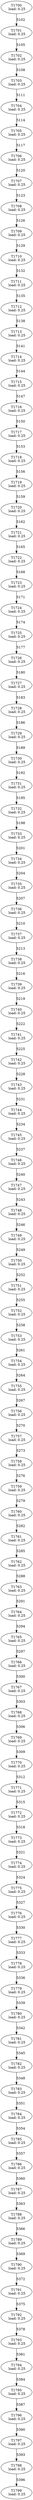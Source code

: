 digraph taskgraph {
	T1700 [label= "T1700\n load: 0.25"];
	T1701 [label= "T1701\n load: 0.25"];
	T1700 -> T1701[label=5102];
	T1702 [label= "T1702\n load: 0.25"];
	T1701 -> T1702[label=5105];
	T1703 [label= "T1703\n load: 0.25"];
	T1702 -> T1703[label=5108];
	T1704 [label= "T1704\n load: 0.25"];
	T1703 -> T1704[label=5111];
	T1705 [label= "T1705\n load: 0.25"];
	T1704 -> T1705[label=5114];
	T1706 [label= "T1706\n load: 0.25"];
	T1705 -> T1706[label=5117];
	T1707 [label= "T1707\n load: 0.25"];
	T1706 -> T1707[label=5120];
	T1708 [label= "T1708\n load: 0.25"];
	T1707 -> T1708[label=5123];
	T1709 [label= "T1709\n load: 0.25"];
	T1708 -> T1709[label=5126];
	T1710 [label= "T1710\n load: 0.25"];
	T1709 -> T1710[label=5129];
	T1711 [label= "T1711\n load: 0.25"];
	T1710 -> T1711[label=5132];
	T1712 [label= "T1712\n load: 0.25"];
	T1711 -> T1712[label=5135];
	T1713 [label= "T1713\n load: 0.25"];
	T1712 -> T1713[label=5138];
	T1714 [label= "T1714\n load: 0.25"];
	T1713 -> T1714[label=5141];
	T1715 [label= "T1715\n load: 0.25"];
	T1714 -> T1715[label=5144];
	T1716 [label= "T1716\n load: 0.25"];
	T1715 -> T1716[label=5147];
	T1717 [label= "T1717\n load: 0.25"];
	T1716 -> T1717[label=5150];
	T1718 [label= "T1718\n load: 0.25"];
	T1717 -> T1718[label=5153];
	T1719 [label= "T1719\n load: 0.25"];
	T1718 -> T1719[label=5156];
	T1720 [label= "T1720\n load: 0.25"];
	T1719 -> T1720[label=5159];
	T1721 [label= "T1721\n load: 0.25"];
	T1720 -> T1721[label=5162];
	T1722 [label= "T1722\n load: 0.25"];
	T1721 -> T1722[label=5165];
	T1723 [label= "T1723\n load: 0.25"];
	T1722 -> T1723[label=5168];
	T1724 [label= "T1724\n load: 0.25"];
	T1723 -> T1724[label=5171];
	T1725 [label= "T1725\n load: 0.25"];
	T1724 -> T1725[label=5174];
	T1726 [label= "T1726\n load: 0.25"];
	T1725 -> T1726[label=5177];
	T1727 [label= "T1727\n load: 0.25"];
	T1726 -> T1727[label=5180];
	T1728 [label= "T1728\n load: 0.25"];
	T1727 -> T1728[label=5183];
	T1729 [label= "T1729\n load: 0.25"];
	T1728 -> T1729[label=5186];
	T1730 [label= "T1730\n load: 0.25"];
	T1729 -> T1730[label=5189];
	T1731 [label= "T1731\n load: 0.25"];
	T1730 -> T1731[label=5192];
	T1732 [label= "T1732\n load: 0.25"];
	T1731 -> T1732[label=5195];
	T1733 [label= "T1733\n load: 0.25"];
	T1732 -> T1733[label=5198];
	T1734 [label= "T1734\n load: 0.25"];
	T1733 -> T1734[label=5201];
	T1735 [label= "T1735\n load: 0.25"];
	T1734 -> T1735[label=5204];
	T1736 [label= "T1736\n load: 0.25"];
	T1735 -> T1736[label=5207];
	T1737 [label= "T1737\n load: 0.25"];
	T1736 -> T1737[label=5210];
	T1738 [label= "T1738\n load: 0.25"];
	T1737 -> T1738[label=5213];
	T1739 [label= "T1739\n load: 0.25"];
	T1738 -> T1739[label=5216];
	T1740 [label= "T1740\n load: 0.25"];
	T1739 -> T1740[label=5219];
	T1741 [label= "T1741\n load: 0.25"];
	T1740 -> T1741[label=5222];
	T1742 [label= "T1742\n load: 0.25"];
	T1741 -> T1742[label=5225];
	T1743 [label= "T1743\n load: 0.25"];
	T1742 -> T1743[label=5228];
	T1744 [label= "T1744\n load: 0.25"];
	T1743 -> T1744[label=5231];
	T1745 [label= "T1745\n load: 0.25"];
	T1744 -> T1745[label=5234];
	T1746 [label= "T1746\n load: 0.25"];
	T1745 -> T1746[label=5237];
	T1747 [label= "T1747\n load: 0.25"];
	T1746 -> T1747[label=5240];
	T1748 [label= "T1748\n load: 0.25"];
	T1747 -> T1748[label=5243];
	T1749 [label= "T1749\n load: 0.25"];
	T1748 -> T1749[label=5246];
	T1750 [label= "T1750\n load: 0.25"];
	T1749 -> T1750[label=5249];
	T1751 [label= "T1751\n load: 0.25"];
	T1750 -> T1751[label=5252];
	T1752 [label= "T1752\n load: 0.25"];
	T1751 -> T1752[label=5255];
	T1753 [label= "T1753\n load: 0.25"];
	T1752 -> T1753[label=5258];
	T1754 [label= "T1754\n load: 0.25"];
	T1753 -> T1754[label=5261];
	T1755 [label= "T1755\n load: 0.25"];
	T1754 -> T1755[label=5264];
	T1756 [label= "T1756\n load: 0.25"];
	T1755 -> T1756[label=5267];
	T1757 [label= "T1757\n load: 0.25"];
	T1756 -> T1757[label=5270];
	T1758 [label= "T1758\n load: 0.25"];
	T1757 -> T1758[label=5273];
	T1759 [label= "T1759\n load: 0.25"];
	T1758 -> T1759[label=5276];
	T1760 [label= "T1760\n load: 0.25"];
	T1759 -> T1760[label=5279];
	T1761 [label= "T1761\n load: 0.25"];
	T1760 -> T1761[label=5282];
	T1762 [label= "T1762\n load: 0.25"];
	T1761 -> T1762[label=5285];
	T1763 [label= "T1763\n load: 0.25"];
	T1762 -> T1763[label=5288];
	T1764 [label= "T1764\n load: 0.25"];
	T1763 -> T1764[label=5291];
	T1765 [label= "T1765\n load: 0.25"];
	T1764 -> T1765[label=5294];
	T1766 [label= "T1766\n load: 0.25"];
	T1765 -> T1766[label=5297];
	T1767 [label= "T1767\n load: 0.25"];
	T1766 -> T1767[label=5300];
	T1768 [label= "T1768\n load: 0.25"];
	T1767 -> T1768[label=5303];
	T1769 [label= "T1769\n load: 0.25"];
	T1768 -> T1769[label=5306];
	T1770 [label= "T1770\n load: 0.25"];
	T1769 -> T1770[label=5309];
	T1771 [label= "T1771\n load: 0.25"];
	T1770 -> T1771[label=5312];
	T1772 [label= "T1772\n load: 0.25"];
	T1771 -> T1772[label=5315];
	T1773 [label= "T1773\n load: 0.25"];
	T1772 -> T1773[label=5318];
	T1774 [label= "T1774\n load: 0.25"];
	T1773 -> T1774[label=5321];
	T1775 [label= "T1775\n load: 0.25"];
	T1774 -> T1775[label=5324];
	T1776 [label= "T1776\n load: 0.25"];
	T1775 -> T1776[label=5327];
	T1777 [label= "T1777\n load: 0.25"];
	T1776 -> T1777[label=5330];
	T1778 [label= "T1778\n load: 0.25"];
	T1777 -> T1778[label=5333];
	T1779 [label= "T1779\n load: 0.25"];
	T1778 -> T1779[label=5336];
	T1780 [label= "T1780\n load: 0.25"];
	T1779 -> T1780[label=5339];
	T1781 [label= "T1781\n load: 0.25"];
	T1780 -> T1781[label=5342];
	T1782 [label= "T1782\n load: 0.25"];
	T1781 -> T1782[label=5345];
	T1783 [label= "T1783\n load: 0.25"];
	T1782 -> T1783[label=5348];
	T1784 [label= "T1784\n load: 0.25"];
	T1783 -> T1784[label=5351];
	T1785 [label= "T1785\n load: 0.25"];
	T1784 -> T1785[label=5354];
	T1786 [label= "T1786\n load: 0.25"];
	T1785 -> T1786[label=5357];
	T1787 [label= "T1787\n load: 0.25"];
	T1786 -> T1787[label=5360];
	T1788 [label= "T1788\n load: 0.25"];
	T1787 -> T1788[label=5363];
	T1789 [label= "T1789\n load: 0.25"];
	T1788 -> T1789[label=5366];
	T1790 [label= "T1790\n load: 0.25"];
	T1789 -> T1790[label=5369];
	T1791 [label= "T1791\n load: 0.25"];
	T1790 -> T1791[label=5372];
	T1792 [label= "T1792\n load: 0.25"];
	T1791 -> T1792[label=5375];
	T1793 [label= "T1793\n load: 0.25"];
	T1792 -> T1793[label=5378];
	T1794 [label= "T1794\n load: 0.25"];
	T1793 -> T1794[label=5381];
	T1795 [label= "T1795\n load: 0.25"];
	T1794 -> T1795[label=5384];
	T1796 [label= "T1796\n load: 0.25"];
	T1795 -> T1796[label=5387];
	T1797 [label= "T1797\n load: 0.25"];
	T1796 -> T1797[label=5390];
	T1798 [label= "T1798\n load: 0.25"];
	T1797 -> T1798[label=5393];
	T1799 [label= "T1799\n load: 0.25"];
	T1798 -> T1799[label=5396];
}